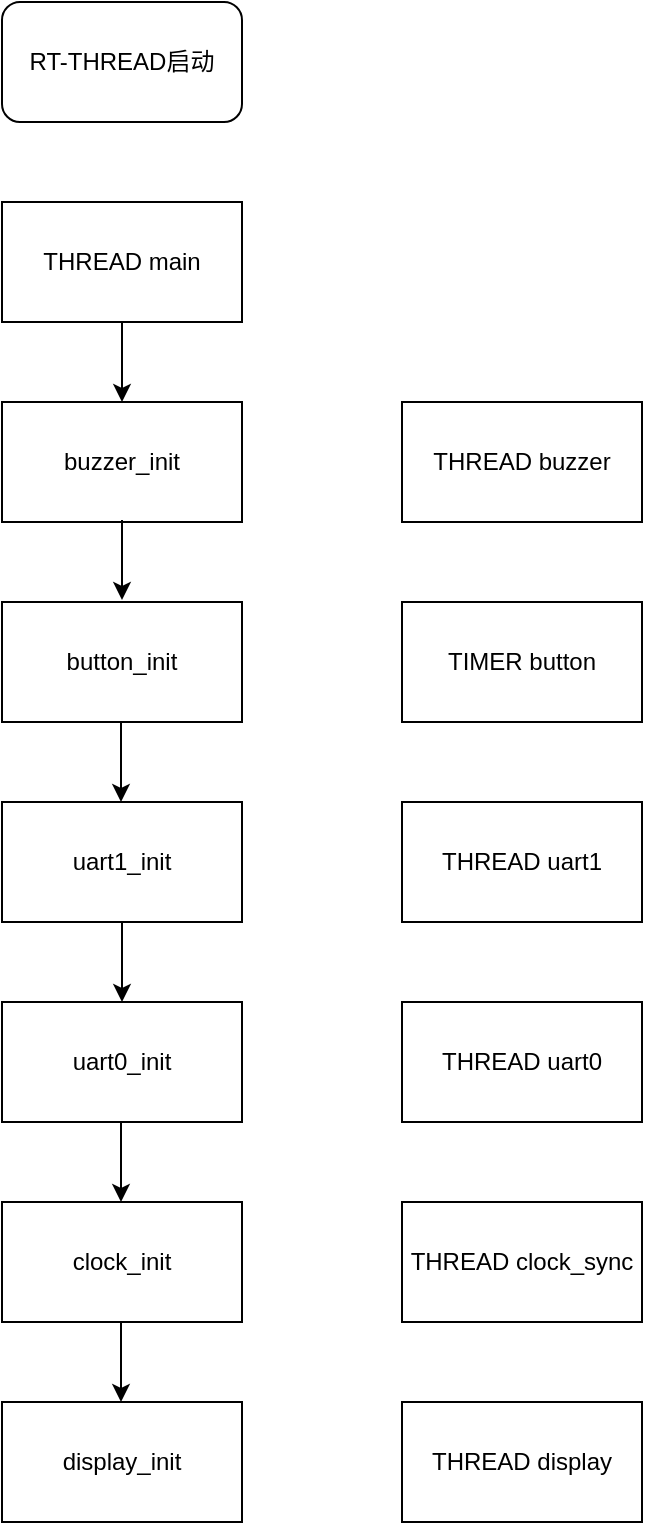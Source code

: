 <mxfile version="19.0.3" type="github">
  <diagram id="kJk4uJ9yfwuJy3zpaMZb" name="Page-1">
    <mxGraphModel dx="1209" dy="700" grid="1" gridSize="10" guides="1" tooltips="1" connect="1" arrows="1" fold="1" page="1" pageScale="1" pageWidth="827" pageHeight="1169" math="0" shadow="0">
      <root>
        <mxCell id="0" />
        <mxCell id="1" parent="0" />
        <mxCell id="GbeZwU4aBQHvOexcGolt-1" value="RT-THREAD启动" style="rounded=1;whiteSpace=wrap;html=1;" vertex="1" parent="1">
          <mxGeometry x="350" y="340" width="120" height="60" as="geometry" />
        </mxCell>
        <mxCell id="GbeZwU4aBQHvOexcGolt-2" value="THREAD main" style="rounded=0;whiteSpace=wrap;html=1;" vertex="1" parent="1">
          <mxGeometry x="350" y="440" width="120" height="60" as="geometry" />
        </mxCell>
        <mxCell id="GbeZwU4aBQHvOexcGolt-3" value="buzzer_init" style="rounded=0;whiteSpace=wrap;html=1;" vertex="1" parent="1">
          <mxGeometry x="350" y="540" width="120" height="60" as="geometry" />
        </mxCell>
        <mxCell id="GbeZwU4aBQHvOexcGolt-4" value="THREAD buzzer" style="rounded=0;whiteSpace=wrap;html=1;" vertex="1" parent="1">
          <mxGeometry x="550" y="540" width="120" height="60" as="geometry" />
        </mxCell>
        <mxCell id="GbeZwU4aBQHvOexcGolt-5" value="button_init" style="rounded=0;whiteSpace=wrap;html=1;" vertex="1" parent="1">
          <mxGeometry x="350" y="640" width="120" height="60" as="geometry" />
        </mxCell>
        <mxCell id="GbeZwU4aBQHvOexcGolt-6" value="uart1_init" style="rounded=0;whiteSpace=wrap;html=1;" vertex="1" parent="1">
          <mxGeometry x="350" y="740" width="120" height="60" as="geometry" />
        </mxCell>
        <mxCell id="GbeZwU4aBQHvOexcGolt-7" value="TIMER button" style="rounded=0;whiteSpace=wrap;html=1;" vertex="1" parent="1">
          <mxGeometry x="550" y="640" width="120" height="60" as="geometry" />
        </mxCell>
        <mxCell id="GbeZwU4aBQHvOexcGolt-8" value="THREAD uart1" style="rounded=0;whiteSpace=wrap;html=1;" vertex="1" parent="1">
          <mxGeometry x="550" y="740" width="120" height="60" as="geometry" />
        </mxCell>
        <mxCell id="GbeZwU4aBQHvOexcGolt-9" value="uart0_init" style="rounded=0;whiteSpace=wrap;html=1;" vertex="1" parent="1">
          <mxGeometry x="350" y="840" width="120" height="60" as="geometry" />
        </mxCell>
        <mxCell id="GbeZwU4aBQHvOexcGolt-10" value="THREAD uart0" style="rounded=0;whiteSpace=wrap;html=1;" vertex="1" parent="1">
          <mxGeometry x="550" y="840" width="120" height="60" as="geometry" />
        </mxCell>
        <mxCell id="GbeZwU4aBQHvOexcGolt-11" value="clock_init" style="rounded=0;whiteSpace=wrap;html=1;" vertex="1" parent="1">
          <mxGeometry x="350" y="940" width="120" height="60" as="geometry" />
        </mxCell>
        <mxCell id="GbeZwU4aBQHvOexcGolt-12" value="THREAD clock_sync" style="rounded=0;whiteSpace=wrap;html=1;" vertex="1" parent="1">
          <mxGeometry x="550" y="940" width="120" height="60" as="geometry" />
        </mxCell>
        <mxCell id="GbeZwU4aBQHvOexcGolt-13" value="display_init" style="rounded=0;whiteSpace=wrap;html=1;" vertex="1" parent="1">
          <mxGeometry x="350" y="1040" width="120" height="60" as="geometry" />
        </mxCell>
        <mxCell id="GbeZwU4aBQHvOexcGolt-14" value="THREAD display" style="rounded=0;whiteSpace=wrap;html=1;" vertex="1" parent="1">
          <mxGeometry x="550" y="1040" width="120" height="60" as="geometry" />
        </mxCell>
        <mxCell id="GbeZwU4aBQHvOexcGolt-19" value="" style="endArrow=classic;html=1;rounded=0;exitX=0.5;exitY=1;exitDx=0;exitDy=0;" edge="1" parent="1">
          <mxGeometry width="50" height="50" relative="1" as="geometry">
            <mxPoint x="410" y="599" as="sourcePoint" />
            <mxPoint x="410" y="639" as="targetPoint" />
          </mxGeometry>
        </mxCell>
        <mxCell id="GbeZwU4aBQHvOexcGolt-20" value="" style="endArrow=classic;html=1;rounded=0;exitX=0.5;exitY=1;exitDx=0;exitDy=0;" edge="1" parent="1">
          <mxGeometry width="50" height="50" relative="1" as="geometry">
            <mxPoint x="409.5" y="700" as="sourcePoint" />
            <mxPoint x="409.5" y="740" as="targetPoint" />
          </mxGeometry>
        </mxCell>
        <mxCell id="GbeZwU4aBQHvOexcGolt-21" value="" style="endArrow=classic;html=1;rounded=0;exitX=0.5;exitY=1;exitDx=0;exitDy=0;" edge="1" parent="1">
          <mxGeometry width="50" height="50" relative="1" as="geometry">
            <mxPoint x="410" y="800" as="sourcePoint" />
            <mxPoint x="410" y="840" as="targetPoint" />
          </mxGeometry>
        </mxCell>
        <mxCell id="GbeZwU4aBQHvOexcGolt-22" value="" style="endArrow=classic;html=1;rounded=0;exitX=0.5;exitY=1;exitDx=0;exitDy=0;" edge="1" parent="1">
          <mxGeometry width="50" height="50" relative="1" as="geometry">
            <mxPoint x="409.5" y="900" as="sourcePoint" />
            <mxPoint x="409.5" y="940" as="targetPoint" />
          </mxGeometry>
        </mxCell>
        <mxCell id="GbeZwU4aBQHvOexcGolt-23" value="" style="endArrow=classic;html=1;rounded=0;exitX=0.5;exitY=1;exitDx=0;exitDy=0;" edge="1" parent="1">
          <mxGeometry width="50" height="50" relative="1" as="geometry">
            <mxPoint x="409.5" y="1000" as="sourcePoint" />
            <mxPoint x="409.5" y="1040" as="targetPoint" />
          </mxGeometry>
        </mxCell>
        <mxCell id="GbeZwU4aBQHvOexcGolt-26" value="" style="endArrow=classic;html=1;rounded=0;exitX=0.5;exitY=1;exitDx=0;exitDy=0;entryX=0.5;entryY=0;entryDx=0;entryDy=0;" edge="1" parent="1" source="GbeZwU4aBQHvOexcGolt-2" target="GbeZwU4aBQHvOexcGolt-3">
          <mxGeometry width="50" height="50" relative="1" as="geometry">
            <mxPoint x="390" y="820" as="sourcePoint" />
            <mxPoint x="440" y="770" as="targetPoint" />
          </mxGeometry>
        </mxCell>
      </root>
    </mxGraphModel>
  </diagram>
</mxfile>
